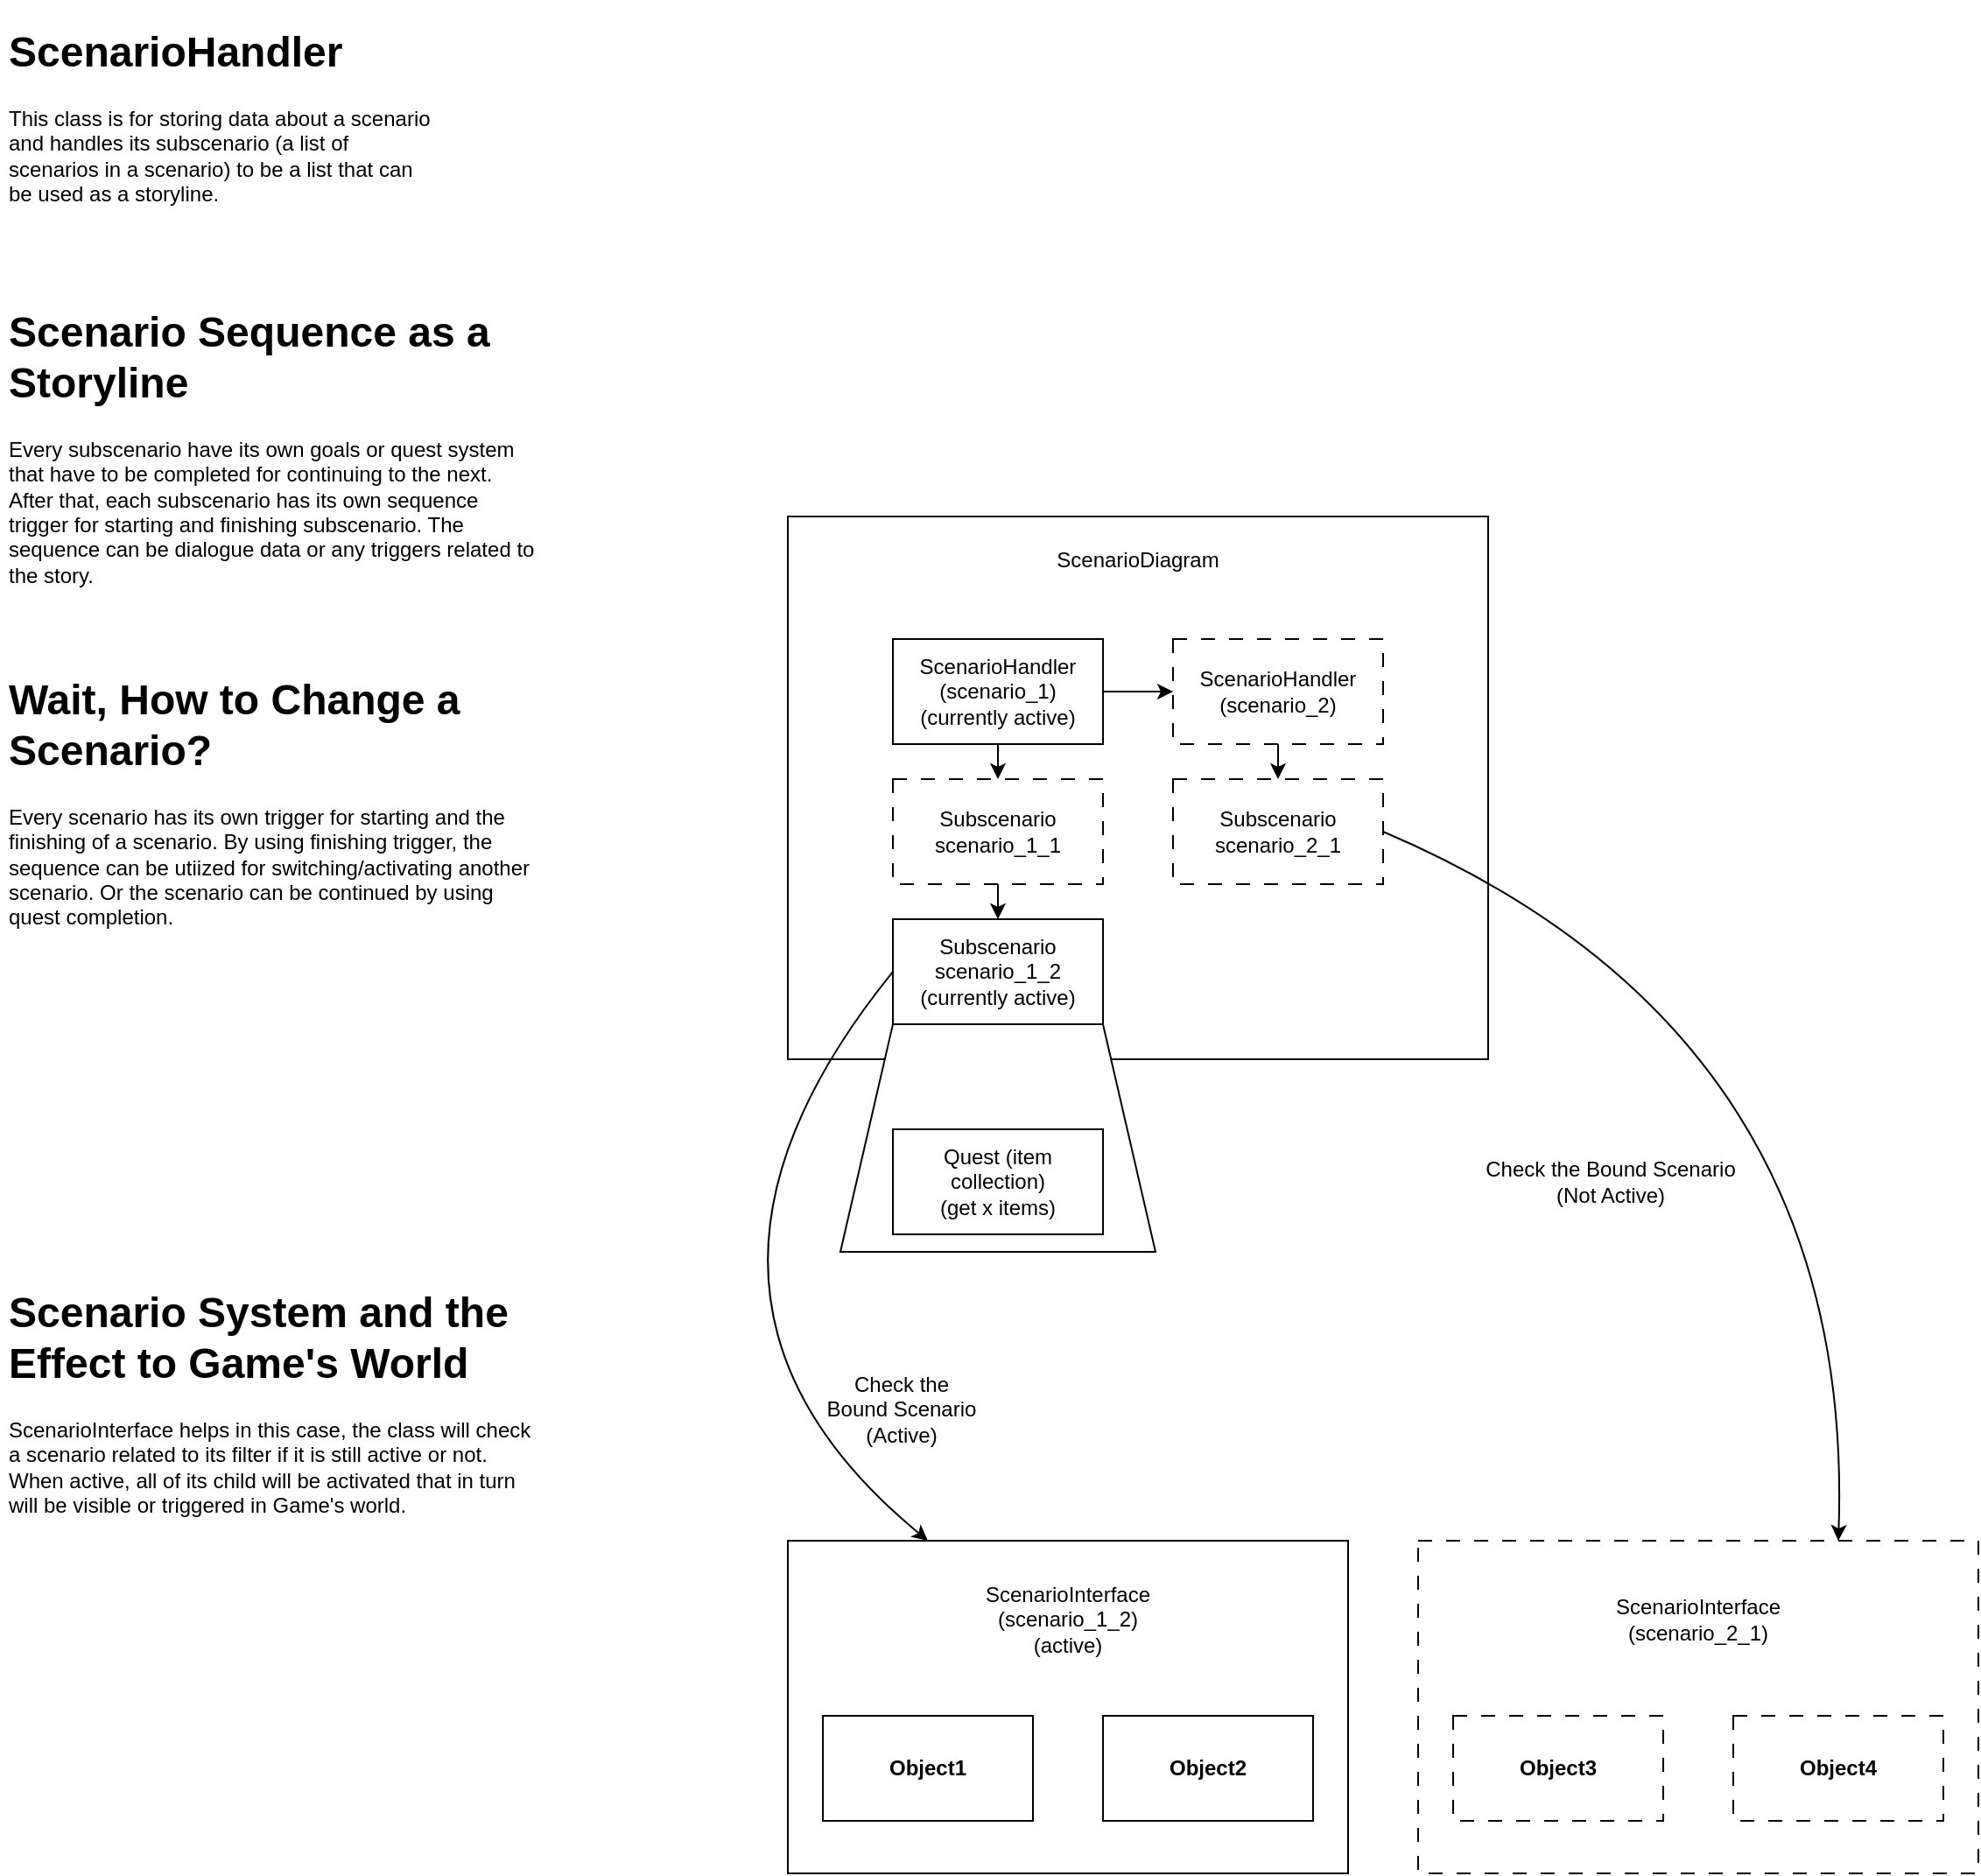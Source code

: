 <mxfile>
    <diagram id="I5ELgDjuTqXJ-bgPtycQ" name="Page-1">
        <mxGraphModel dx="1139" dy="747" grid="1" gridSize="10" guides="1" tooltips="1" connect="1" arrows="1" fold="1" page="1" pageScale="1" pageWidth="850" pageHeight="1100" math="0" shadow="0">
            <root>
                <mxCell id="0"/>
                <mxCell id="1" parent="0"/>
                <mxCell id="31" value="" style="rounded=0;whiteSpace=wrap;html=1;" parent="1" vertex="1">
                    <mxGeometry x="520" y="990" width="320" height="190" as="geometry"/>
                </mxCell>
                <mxCell id="24" value="" style="rounded=0;whiteSpace=wrap;html=1;" parent="1" vertex="1">
                    <mxGeometry x="520" y="405" width="400" height="310" as="geometry"/>
                </mxCell>
                <mxCell id="2" value="&lt;h1&gt;ScenarioHandler&lt;/h1&gt;&lt;p&gt;This class is for storing data about a scenario and handles its subscenario (a list of scenarios in a scenario) to be a list that can be used as a storyline.&lt;/p&gt;" style="text;html=1;strokeColor=none;fillColor=none;spacing=5;spacingTop=-20;whiteSpace=wrap;overflow=hidden;rounded=0;" parent="1" vertex="1">
                    <mxGeometry x="70" y="120" width="250" height="140" as="geometry"/>
                </mxCell>
                <mxCell id="3" value="&lt;h1&gt;Scenario Sequence as a Storyline&lt;/h1&gt;&lt;p&gt;Every subscenario have its own goals or quest system that have to be completed for continuing to the next. After that, each subscenario has its own sequence trigger for starting and finishing subscenario. The sequence can be dialogue data or any triggers related to the story.&lt;br&gt;&lt;/p&gt;" style="text;html=1;strokeColor=none;fillColor=none;spacing=5;spacingTop=-20;whiteSpace=wrap;overflow=hidden;rounded=0;" parent="1" vertex="1">
                    <mxGeometry x="70" y="280" width="310" height="170" as="geometry"/>
                </mxCell>
                <mxCell id="4" value="&lt;h1&gt;Wait, How to Change a Scenario?&lt;/h1&gt;&lt;p&gt;Every scenario has its own trigger for starting and the finishing of a scenario. By using finishing trigger, the sequence can be utiized for switching/activating another scenario. Or the scenario can be continued by using quest completion.&lt;/p&gt;&lt;p&gt;&lt;span style=&quot;background-color: initial;&quot;&gt;&lt;br&gt;&lt;/span&gt;&lt;/p&gt;" style="text;html=1;strokeColor=none;fillColor=none;spacing=5;spacingTop=-20;whiteSpace=wrap;overflow=hidden;rounded=0;" parent="1" vertex="1">
                    <mxGeometry x="70" y="490" width="310" height="250" as="geometry"/>
                </mxCell>
                <mxCell id="5" value="&lt;h1&gt;Scenario System and the Effect to Game's World&lt;/h1&gt;&lt;p&gt;ScenarioInterface helps in this case, the class will check a scenario related to its filter if it is still active or not. When active, all of its child will be activated that in turn will be visible or triggered in Game's world.&lt;br&gt;&lt;/p&gt;" style="text;html=1;strokeColor=none;fillColor=none;spacing=5;spacingTop=-20;whiteSpace=wrap;overflow=hidden;rounded=0;" parent="1" vertex="1">
                    <mxGeometry x="70" y="840" width="310" height="180" as="geometry"/>
                </mxCell>
                <mxCell id="8" value="ScenarioDiagram" style="text;html=1;strokeColor=none;fillColor=none;align=center;verticalAlign=middle;whiteSpace=wrap;rounded=0;" parent="1" vertex="1">
                    <mxGeometry x="690" y="415" width="60" height="30" as="geometry"/>
                </mxCell>
                <mxCell id="9" value="ScenarioInterface&lt;br&gt;(scenario_1_2)&lt;br&gt;(active)" style="text;html=1;strokeColor=none;fillColor=none;align=center;verticalAlign=middle;whiteSpace=wrap;rounded=0;" parent="1" vertex="1">
                    <mxGeometry x="650" y="1020" width="60" height="30" as="geometry"/>
                </mxCell>
                <mxCell id="17" value="" style="edgeStyle=none;html=1;" parent="1" source="10" target="13" edge="1">
                    <mxGeometry relative="1" as="geometry"/>
                </mxCell>
                <mxCell id="10" value="ScenarioHandler&lt;br&gt;(scenario_1)&lt;br&gt;(currently active)" style="rounded=0;whiteSpace=wrap;html=1;" parent="1" vertex="1">
                    <mxGeometry x="580" y="475" width="120" height="60" as="geometry"/>
                </mxCell>
                <mxCell id="11" value="Subscenario&lt;br&gt;scenario_1_1" style="rounded=0;whiteSpace=wrap;html=1;dashed=1;dashPattern=8 8;" parent="1" vertex="1">
                    <mxGeometry x="580" y="555" width="120" height="60" as="geometry"/>
                </mxCell>
                <mxCell id="12" value="Subscenario&lt;br&gt;scenario_1_2&lt;br&gt;(currently active)" style="rounded=0;whiteSpace=wrap;html=1;" parent="1" vertex="1">
                    <mxGeometry x="580" y="635" width="120" height="60" as="geometry"/>
                </mxCell>
                <mxCell id="13" value="ScenarioHandler&lt;br&gt;(scenario_2)" style="rounded=0;whiteSpace=wrap;html=1;dashed=1;dashPattern=8 8;" parent="1" vertex="1">
                    <mxGeometry x="740" y="475" width="120" height="60" as="geometry"/>
                </mxCell>
                <mxCell id="15" value="Subscenario&lt;br&gt;scenario_2_1" style="rounded=0;whiteSpace=wrap;html=1;dashed=1;dashPattern=8 8;" parent="1" vertex="1">
                    <mxGeometry x="740" y="555" width="120" height="60" as="geometry"/>
                </mxCell>
                <mxCell id="20" value="" style="endArrow=classic;html=1;exitX=0.5;exitY=1;exitDx=0;exitDy=0;entryX=0.5;entryY=0;entryDx=0;entryDy=0;" parent="1" source="10" target="11" edge="1">
                    <mxGeometry width="50" height="50" relative="1" as="geometry">
                        <mxPoint x="520" y="685" as="sourcePoint"/>
                        <mxPoint x="570" y="635" as="targetPoint"/>
                    </mxGeometry>
                </mxCell>
                <mxCell id="21" value="" style="endArrow=classic;html=1;exitX=0.5;exitY=1;exitDx=0;exitDy=0;entryX=0.5;entryY=0;entryDx=0;entryDy=0;" parent="1" source="11" target="12" edge="1">
                    <mxGeometry width="50" height="50" relative="1" as="geometry">
                        <mxPoint x="520" y="685" as="sourcePoint"/>
                        <mxPoint x="570" y="635" as="targetPoint"/>
                    </mxGeometry>
                </mxCell>
                <mxCell id="22" value="" style="endArrow=classic;html=1;exitX=0.5;exitY=1;exitDx=0;exitDy=0;entryX=0.5;entryY=0;entryDx=0;entryDy=0;" parent="1" source="13" target="15" edge="1">
                    <mxGeometry width="50" height="50" relative="1" as="geometry">
                        <mxPoint x="520" y="685" as="sourcePoint"/>
                        <mxPoint x="570" y="635" as="targetPoint"/>
                    </mxGeometry>
                </mxCell>
                <mxCell id="23" value="" style="shape=trapezoid;perimeter=trapezoidPerimeter;whiteSpace=wrap;html=1;fixedSize=1;size=30;" parent="1" vertex="1">
                    <mxGeometry x="550" y="695" width="180" height="130" as="geometry"/>
                </mxCell>
                <mxCell id="16" value="Quest (item collection)&lt;br&gt;(get x items)" style="rounded=0;whiteSpace=wrap;html=1;" parent="1" vertex="1">
                    <mxGeometry x="580" y="755" width="120" height="60" as="geometry"/>
                </mxCell>
                <mxCell id="26" value="Object1" style="rounded=0;whiteSpace=wrap;html=1;fontStyle=1" parent="1" vertex="1">
                    <mxGeometry x="540" y="1090" width="120" height="60" as="geometry"/>
                </mxCell>
                <mxCell id="27" value="Object2" style="rounded=0;whiteSpace=wrap;html=1;fontStyle=1" parent="1" vertex="1">
                    <mxGeometry x="700" y="1090" width="120" height="60" as="geometry"/>
                </mxCell>
                <mxCell id="32" value="" style="rounded=0;whiteSpace=wrap;html=1;dashed=1;dashPattern=8 8;" parent="1" vertex="1">
                    <mxGeometry x="880" y="990" width="320" height="190" as="geometry"/>
                </mxCell>
                <mxCell id="33" value="ScenarioInterface&lt;br&gt;(scenario_2_1)" style="text;html=1;strokeColor=none;fillColor=none;align=center;verticalAlign=middle;whiteSpace=wrap;rounded=0;" parent="1" vertex="1">
                    <mxGeometry x="1010" y="1020" width="60" height="30" as="geometry"/>
                </mxCell>
                <mxCell id="34" value="Object3" style="rounded=0;whiteSpace=wrap;html=1;fontStyle=1;dashed=1;dashPattern=8 8;" parent="1" vertex="1">
                    <mxGeometry x="900" y="1090" width="120" height="60" as="geometry"/>
                </mxCell>
                <mxCell id="35" value="Object4" style="rounded=0;whiteSpace=wrap;html=1;fontStyle=1;dashed=1;dashPattern=8 8;" parent="1" vertex="1">
                    <mxGeometry x="1060" y="1090" width="120" height="60" as="geometry"/>
                </mxCell>
                <mxCell id="36" value="" style="endArrow=classic;html=1;exitX=1;exitY=0.5;exitDx=0;exitDy=0;entryX=0.75;entryY=0;entryDx=0;entryDy=0;curved=1;" parent="1" source="15" target="32" edge="1">
                    <mxGeometry width="50" height="50" relative="1" as="geometry">
                        <mxPoint x="690" y="750" as="sourcePoint"/>
                        <mxPoint x="740" y="700" as="targetPoint"/>
                        <Array as="points">
                            <mxPoint x="1130" y="700"/>
                        </Array>
                    </mxGeometry>
                </mxCell>
                <mxCell id="37" value="" style="endArrow=classic;html=1;exitX=0;exitY=0.5;exitDx=0;exitDy=0;entryX=0.25;entryY=0;entryDx=0;entryDy=0;curved=1;" parent="1" source="12" target="31" edge="1">
                    <mxGeometry width="50" height="50" relative="1" as="geometry">
                        <mxPoint x="520" y="730" as="sourcePoint"/>
                        <mxPoint x="740" y="700" as="targetPoint"/>
                        <Array as="points">
                            <mxPoint x="430" y="850"/>
                        </Array>
                    </mxGeometry>
                </mxCell>
                <mxCell id="38" value="Check the Bound Scenario&lt;br&gt;(Active)" style="text;html=1;strokeColor=none;fillColor=none;align=center;verticalAlign=middle;whiteSpace=wrap;rounded=0;" parent="1" vertex="1">
                    <mxGeometry x="540" y="900" width="90" height="30" as="geometry"/>
                </mxCell>
                <mxCell id="39" value="Check the Bound Scenario&lt;br&gt;(Not Active)" style="text;html=1;strokeColor=none;fillColor=none;align=center;verticalAlign=middle;whiteSpace=wrap;rounded=0;" parent="1" vertex="1">
                    <mxGeometry x="910" y="770" width="160" height="30" as="geometry"/>
                </mxCell>
            </root>
        </mxGraphModel>
    </diagram>
</mxfile>